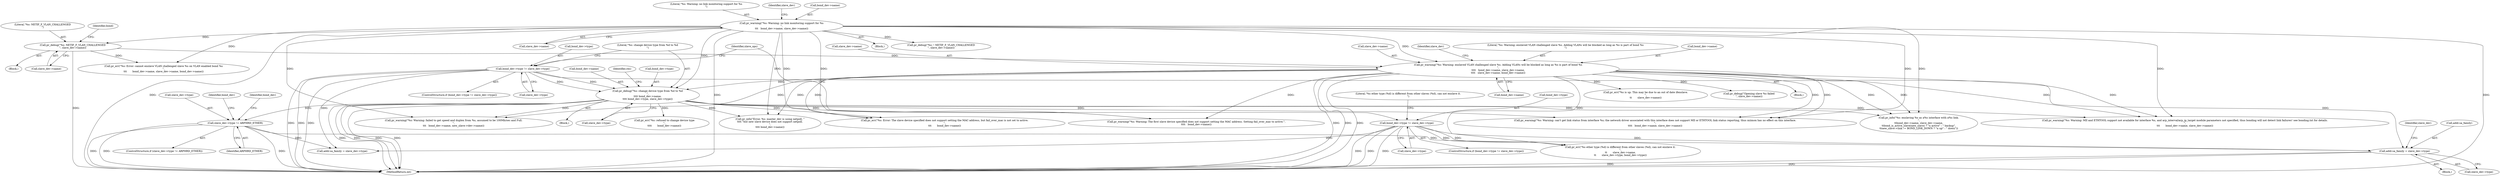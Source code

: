 digraph "0_linux_550fd08c2cebad61c548def135f67aba284c6162_0@pointer" {
"1001066" [label="(Call,addr.sa_family = slave_dev->type)"];
"1000343" [label="(Call,bond_dev->type != slave_dev->type)"];
"1000321" [label="(Call,slave_dev->type != ARPHRD_ETHER)"];
"1000283" [label="(Call,pr_debug(\"%s: change device type from %d to %d\n\",\n\t\t\t\t bond_dev->name,\n\t\t\t\t bond_dev->type, slave_dev->type))"];
"1000177" [label="(Call,pr_warning(\"%s: Warning: no link monitoring support for %s\n\",\n\t\t\t   bond_dev->name, slave_dev->name))"];
"1000229" [label="(Call,pr_warning(\"%s: Warning: enslaved VLAN challenged slave %s. Adding VLANs will be blocked as long as %s is part of bond %s\n\",\n\t\t\t\t   bond_dev->name, slave_dev->name,\n\t\t\t\t   slave_dev->name, bond_dev->name))"];
"1000204" [label="(Call,pr_debug(\"%s: NETIF_F_VLAN_CHALLENGED\n\", slave_dev->name))"];
"1000275" [label="(Call,bond_dev->type != slave_dev->type)"];
"1000205" [label="(Literal,\"%s: NETIF_F_VLAN_CHALLENGED\n\")"];
"1000178" [label="(Literal,\"%s: Warning: no link monitoring support for %s\n\")"];
"1000203" [label="(Block,)"];
"1000182" [label="(Call,slave_dev->name)"];
"1000276" [label="(Call,bond_dev->type)"];
"1000285" [label="(Call,bond_dev->name)"];
"1000979" [label="(Call,pr_info(\"Error, %s: master_dev is using netpoll, \"\n\t\t\t\t \"but new slave device does not support netpoll.\n\",\n\t\t\t\t bond_dev->name))"];
"1001015" [label="(Call,pr_info(\"%s: enslaving %s as a%s interface with a%s link.\n\",\n\t\tbond_dev->name, slave_dev->name,\n\t\tbond_is_active_slave(new_slave) ? \"n active\" : \" backup\",\n\t\tnew_slave->link != BOND_LINK_DOWN ? \"n up\" : \" down\"))"];
"1000351" [label="(Call,pr_err(\"%s ether type (%d) is different from other slaves (%d), can not enslave it.\n\",\n\t\t       slave_dev->name,\n\t\t       slave_dev->type, bond_dev->type))"];
"1000320" [label="(ControlStructure,if (slave_dev->type != ARPHRD_ETHER))"];
"1000231" [label="(Call,bond_dev->name)"];
"1000403" [label="(Call,pr_err(\"%s: Error: The slave device specified does not support setting the MAC address, but fail_over_mac is not set to active.\n\",\n\t\t\t       bond_dev->name))"];
"1000204" [label="(Call,pr_debug(\"%s: NETIF_F_VLAN_CHALLENGED\n\", slave_dev->name))"];
"1000228" [label="(Block,)"];
"1000234" [label="(Call,slave_dev->name)"];
"1001070" [label="(Call,slave_dev->type)"];
"1001091" [label="(MethodReturn,int)"];
"1000343" [label="(Call,bond_dev->type != slave_dev->type)"];
"1000213" [label="(Call,pr_err(\"%s: Error: cannot enslave VLAN challenged slave %s on VLAN enabled bond %s\n\",\n\t\t\t       bond_dev->name, slave_dev->name, bond_dev->name))"];
"1000237" [label="(Call,slave_dev->name)"];
"1000282" [label="(Block,)"];
"1000325" [label="(Identifier,ARPHRD_ETHER)"];
"1000211" [label="(Identifier,bond)"];
"1000347" [label="(Call,slave_dev->type)"];
"1000321" [label="(Call,slave_dev->type != ARPHRD_ETHER)"];
"1000370" [label="(Identifier,slave_ops)"];
"1000284" [label="(Literal,\"%s: change device type from %d to %d\n\")"];
"1000177" [label="(Call,pr_warning(\"%s: Warning: no link monitoring support for %s\n\",\n\t\t\t   bond_dev->name, slave_dev->name))"];
"1000711" [label="(Call,pr_warning(\"%s: Warning: MII and ETHTOOL support not available for interface %s, and arp_interval/arp_ip_target module parameters not specified, thus bonding will not detect link failures! see bonding.txt for details.\n\",\n\t\t\t       bond_dev->name, slave_dev->name))"];
"1000188" [label="(Identifier,slave_dev)"];
"1000805" [label="(Call,pr_warning(\"%s: Warning: failed to get speed and duplex from %s, assumed to be 100Mb/sec and Full.\n\",\n\t\t\t   bond_dev->name, new_slave->dev->name))"];
"1000176" [label="(Block,)"];
"1001057" [label="(Block,)"];
"1000240" [label="(Call,bond_dev->name)"];
"1000279" [label="(Call,slave_dev->type)"];
"1000253" [label="(Identifier,slave_dev)"];
"1000291" [label="(Call,slave_dev->type)"];
"1001074" [label="(Identifier,slave_dev)"];
"1001067" [label="(Call,addr.sa_family)"];
"1000352" [label="(Literal,\"%s ether type (%d) is different from other slaves (%d), can not enslave it.\n\")"];
"1000245" [label="(Call,pr_debug(\"%s: ! NETIF_F_VLAN_CHALLENGED\n\", slave_dev->name))"];
"1000322" [label="(Call,slave_dev->type)"];
"1000283" [label="(Call,pr_debug(\"%s: change device type from %d to %d\n\",\n\t\t\t\t bond_dev->name,\n\t\t\t\t bond_dev->type, slave_dev->type))"];
"1000295" [label="(Identifier,res)"];
"1000230" [label="(Literal,\"%s: Warning: enslaved VLAN challenged slave %s. Adding VLANs will be blocked as long as %s is part of bond %s\n\")"];
"1000327" [label="(Identifier,bond_dev)"];
"1000257" [label="(Call,pr_err(\"%s is up. This may be due to an out of date ifenslave.\n\",\n\t\t       slave_dev->name))"];
"1000344" [label="(Call,bond_dev->type)"];
"1001066" [label="(Call,addr.sa_family = slave_dev->type)"];
"1000543" [label="(Call,pr_debug(\"Opening slave %s failed\n\", slave_dev->name))"];
"1000342" [label="(ControlStructure,if (bond_dev->type != slave_dev->type))"];
"1000229" [label="(Call,pr_warning(\"%s: Warning: enslaved VLAN challenged slave %s. Adding VLANs will be blocked as long as %s is part of bond %s\n\",\n\t\t\t\t   bond_dev->name, slave_dev->name,\n\t\t\t\t   slave_dev->name, bond_dev->name))"];
"1000179" [label="(Call,bond_dev->name)"];
"1000726" [label="(Call,pr_warning(\"%s: Warning: can't get link status from interface %s; the network driver associated with this interface does not support MII or ETHTOOL link status reporting, thus miimon has no effect on this interface.\n\",\n\t\t\t\t   bond_dev->name, slave_dev->name))"];
"1000206" [label="(Call,slave_dev->name)"];
"1000332" [label="(Identifier,bond_dev)"];
"1000306" [label="(Call,pr_err(\"%s: refused to change device type\n\",\n\t\t\t\t       bond_dev->name))"];
"1000381" [label="(Call,pr_warning(\"%s: Warning: The first slave device specified does not support setting the MAC address. Setting fail_over_mac to active.\",\n\t\t\t\t   bond_dev->name))"];
"1000275" [label="(Call,bond_dev->type != slave_dev->type)"];
"1000274" [label="(ControlStructure,if (bond_dev->type != slave_dev->type))"];
"1000288" [label="(Call,bond_dev->type)"];
"1000504" [label="(Call,addr.sa_family = slave_dev->type)"];
"1001066" -> "1001057"  [label="AST: "];
"1001066" -> "1001070"  [label="CFG: "];
"1001067" -> "1001066"  [label="AST: "];
"1001070" -> "1001066"  [label="AST: "];
"1001074" -> "1001066"  [label="CFG: "];
"1001066" -> "1001091"  [label="DDG: "];
"1001066" -> "1001091"  [label="DDG: "];
"1000343" -> "1001066"  [label="DDG: "];
"1000321" -> "1001066"  [label="DDG: "];
"1000275" -> "1001066"  [label="DDG: "];
"1000343" -> "1000342"  [label="AST: "];
"1000343" -> "1000347"  [label="CFG: "];
"1000344" -> "1000343"  [label="AST: "];
"1000347" -> "1000343"  [label="AST: "];
"1000352" -> "1000343"  [label="CFG: "];
"1000370" -> "1000343"  [label="CFG: "];
"1000343" -> "1001091"  [label="DDG: "];
"1000343" -> "1001091"  [label="DDG: "];
"1000343" -> "1001091"  [label="DDG: "];
"1000343" -> "1000351"  [label="DDG: "];
"1000343" -> "1000351"  [label="DDG: "];
"1000343" -> "1000504"  [label="DDG: "];
"1000321" -> "1000320"  [label="AST: "];
"1000321" -> "1000325"  [label="CFG: "];
"1000322" -> "1000321"  [label="AST: "];
"1000325" -> "1000321"  [label="AST: "];
"1000327" -> "1000321"  [label="CFG: "];
"1000332" -> "1000321"  [label="CFG: "];
"1000321" -> "1001091"  [label="DDG: "];
"1000321" -> "1001091"  [label="DDG: "];
"1000321" -> "1001091"  [label="DDG: "];
"1000283" -> "1000321"  [label="DDG: "];
"1000321" -> "1000504"  [label="DDG: "];
"1000283" -> "1000282"  [label="AST: "];
"1000283" -> "1000291"  [label="CFG: "];
"1000284" -> "1000283"  [label="AST: "];
"1000285" -> "1000283"  [label="AST: "];
"1000288" -> "1000283"  [label="AST: "];
"1000291" -> "1000283"  [label="AST: "];
"1000295" -> "1000283"  [label="CFG: "];
"1000283" -> "1001091"  [label="DDG: "];
"1000283" -> "1001091"  [label="DDG: "];
"1000283" -> "1001091"  [label="DDG: "];
"1000283" -> "1001091"  [label="DDG: "];
"1000177" -> "1000283"  [label="DDG: "];
"1000229" -> "1000283"  [label="DDG: "];
"1000275" -> "1000283"  [label="DDG: "];
"1000275" -> "1000283"  [label="DDG: "];
"1000283" -> "1000306"  [label="DDG: "];
"1000283" -> "1000381"  [label="DDG: "];
"1000283" -> "1000403"  [label="DDG: "];
"1000283" -> "1000711"  [label="DDG: "];
"1000283" -> "1000726"  [label="DDG: "];
"1000283" -> "1000805"  [label="DDG: "];
"1000283" -> "1000979"  [label="DDG: "];
"1000283" -> "1001015"  [label="DDG: "];
"1000177" -> "1000176"  [label="AST: "];
"1000177" -> "1000182"  [label="CFG: "];
"1000178" -> "1000177"  [label="AST: "];
"1000179" -> "1000177"  [label="AST: "];
"1000182" -> "1000177"  [label="AST: "];
"1000188" -> "1000177"  [label="CFG: "];
"1000177" -> "1001091"  [label="DDG: "];
"1000177" -> "1001091"  [label="DDG: "];
"1000177" -> "1001091"  [label="DDG: "];
"1000177" -> "1000204"  [label="DDG: "];
"1000177" -> "1000213"  [label="DDG: "];
"1000177" -> "1000229"  [label="DDG: "];
"1000177" -> "1000245"  [label="DDG: "];
"1000177" -> "1000381"  [label="DDG: "];
"1000177" -> "1000403"  [label="DDG: "];
"1000177" -> "1000711"  [label="DDG: "];
"1000177" -> "1000726"  [label="DDG: "];
"1000177" -> "1000805"  [label="DDG: "];
"1000177" -> "1000979"  [label="DDG: "];
"1000177" -> "1001015"  [label="DDG: "];
"1000229" -> "1000228"  [label="AST: "];
"1000229" -> "1000240"  [label="CFG: "];
"1000230" -> "1000229"  [label="AST: "];
"1000231" -> "1000229"  [label="AST: "];
"1000234" -> "1000229"  [label="AST: "];
"1000237" -> "1000229"  [label="AST: "];
"1000240" -> "1000229"  [label="AST: "];
"1000253" -> "1000229"  [label="CFG: "];
"1000229" -> "1001091"  [label="DDG: "];
"1000229" -> "1001091"  [label="DDG: "];
"1000229" -> "1001091"  [label="DDG: "];
"1000204" -> "1000229"  [label="DDG: "];
"1000229" -> "1000257"  [label="DDG: "];
"1000229" -> "1000351"  [label="DDG: "];
"1000229" -> "1000381"  [label="DDG: "];
"1000229" -> "1000403"  [label="DDG: "];
"1000229" -> "1000543"  [label="DDG: "];
"1000229" -> "1000711"  [label="DDG: "];
"1000229" -> "1000711"  [label="DDG: "];
"1000229" -> "1000726"  [label="DDG: "];
"1000229" -> "1000726"  [label="DDG: "];
"1000229" -> "1000805"  [label="DDG: "];
"1000229" -> "1000979"  [label="DDG: "];
"1000229" -> "1001015"  [label="DDG: "];
"1000229" -> "1001015"  [label="DDG: "];
"1000204" -> "1000203"  [label="AST: "];
"1000204" -> "1000206"  [label="CFG: "];
"1000205" -> "1000204"  [label="AST: "];
"1000206" -> "1000204"  [label="AST: "];
"1000211" -> "1000204"  [label="CFG: "];
"1000204" -> "1001091"  [label="DDG: "];
"1000204" -> "1000213"  [label="DDG: "];
"1000275" -> "1000274"  [label="AST: "];
"1000275" -> "1000279"  [label="CFG: "];
"1000276" -> "1000275"  [label="AST: "];
"1000279" -> "1000275"  [label="AST: "];
"1000284" -> "1000275"  [label="CFG: "];
"1000370" -> "1000275"  [label="CFG: "];
"1000275" -> "1001091"  [label="DDG: "];
"1000275" -> "1001091"  [label="DDG: "];
"1000275" -> "1001091"  [label="DDG: "];
"1000275" -> "1000504"  [label="DDG: "];
}
